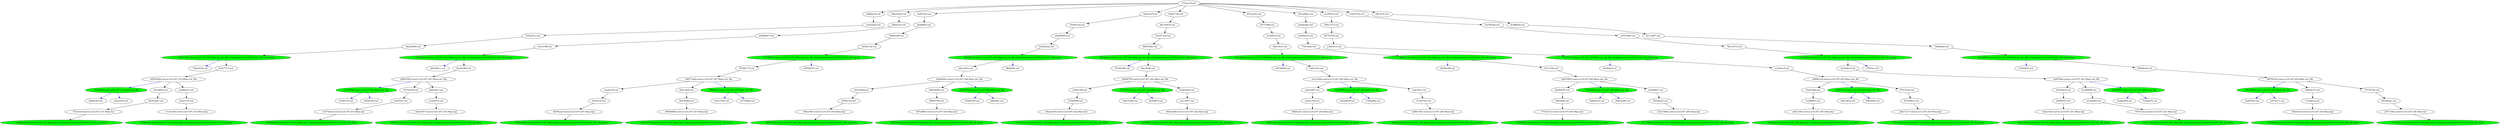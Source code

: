 strict digraph "reflow flowgraph sha256:dcebcc6af64f6a3cc798cfdaaa24127de8ac8ef12f369f6612da2776047827fe" {
// Node definitions.
"006d7c7b-extern-n10.r07.s09.Main.cp_out_file-s3://niema-test/n10/r07/n10.r07.s09.tar.gz" [
fillcolor=green
style=filled
];
"028bfe7b-val-";
"04077a4d-coerce-n10.r07.s07.Main.out_file";
"06492136-extern-n10.r07.s06.Main.cp_out_file-s3://niema-test/n10/r07/n10.r07.s06.tar.gz" [
fillcolor=green
style=filled
];
"06591d1e-intern-n10.r07.s08.Main.fq1-s3://niema-test/n10/r07/n10.r07.s08_R1.fastq" [
fillcolor=green
style=filled
];
"081d6aee-val-";
"0910f6b5-val-";
"0b22f038-val-";
"0b410ad3-val-";
"0cd3d934-extern-n10.r07.s04.Main.cp_out_file-s3://niema-test/n10/r07/n10.r07.s04.tar.gz" [
fillcolor=green
style=filled
];
"0e2e7ef2-coerce-n10.r07.s01.Main.fq2";
"104e5ca8-coerce-n10.r07.s04.Main.fq2";
"1173f870-extern-n10.r07.s07.Main.cp_out_file-s3://niema-test/n10/r07/n10.r07.s07.tar.gz" [
fillcolor=green
style=filled
];
"1196e88a-val-";
"11e33c8b-coerce-n10.r07.s10.Main.fq2";
"11ea9cee-val-";
"13075eda-coerce-n10.r07.s03.Main.fq1";
"1491c8c8-intern-n10.r07.s05.Main.fq2-s3://niema-test/n10/r07/n10.r07.s05_R2.fastq" [
fillcolor=green
style=filled
];
"1516bbb5-exec-n10.r07.s10.Main.out_file" [
fillcolor=green
style=filled
];
"162c15d2-val-";
"1635fda8-intern-n10.r07.s03.Main.fq1-s3://niema-test/n10/r07/n10.r07.s03_R1.fastq" [
fillcolor=green
style=filled
];
"165f07e5-val-";
"1825b216-extern-n10.r07.s03.Main.cp_out_file-s3://niema-test/n10/r07/n10.r07.s03.tar.gz" [
fillcolor=green
style=filled
];
"1877b82d-val-";
"1ba462de-coerce-n10.r07.s06.Main.out_file";
"221efdd4-exec-n10.r07.s03.Main.out_file" [
fillcolor=green
style=filled
];
"231016cc-intern-n10.r07.s02.Main.fq1-s3://niema-test/n10/r07/n10.r07.s02_R1.fastq" [
fillcolor=green
style=filled
];
"232136bb-coerce-n10.r07.s09.Main.fq2";
"2360126f-val-";
"23a8a20d-val-";
"241536bf-val-";
"26fb55d5-coerce-n10.r07.s03.Main.out_file";
"270b9948-val-";
"2afa780a-coerce-n10.r07.s01.Main.out_file";
"2b06b1f3-val-";
"2bf0a7e5-val-";
"2d404811-val-";
"2d48b047-val-";
"2d5c4be4-val-";
"2dacd41b-val-";
"2db17cc7-coerce-n10.r07.s05.Main.fq2";
"2ec91974-intern-n10.r07.s07.Main.fq1-s3://niema-test/n10/r07/n10.r07.s07_R1.fastq" [
fillcolor=green
style=filled
];
"2eefa15b-val-";
"2f5b033d-val-";
"2f717dbb-coerce-n10.r07.s04.Main.fq1";
"2fb1cbb4-val-";
"2fc4d95d-val-";
"3132572d-val-";
"337965ab-intern-n10.r07.s04.Main.fq2-s3://niema-test/n10/r07/n10.r07.s04_R2.fastq" [
fillcolor=green
style=filled
];
"3581c773-val-";
"3593dc22-val-";
"35ad7dbd-val-";
"3627848d-val-";
"364ec9b5-coerce-n10.r07.s06.Main.fq2";
"3670c939-val-";
"381d380e-exec-n10.r07.s04.Main.out_file" [
fillcolor=green
style=filled
];
"383f3cc9-val-";
"38ce42a2-extern-n10.r07.s08.Main.cp_out_file-s3://niema-test/n10/r07/n10.r07.s08.tar.gz" [
fillcolor=green
style=filled
];
"3a32d6cd-val-";
"3ba66bef-val-";
"3bb8d121-val-";
"3c2d85b3-val-";
"3e287fb3-val-";
"3e48bb31-val-";
"3e5cc1c8-val-";
"3eb51150-extern-n10.r07.s10.Main.cp_out_file-s3://niema-test/n10/r07/n10.r07.s10.tar.gz" [
fillcolor=green
style=filled
];
"4377cfd6-val-";
"43d45c94-val-";
"4664c4fe-val-";
"4665408b-val-";
"4af97c0a-val-";
"51a89080-val-";
"53208296-intern-n10.r07.s09.Main.fq1-s3://niema-test/n10/r07/n10.r07.s09_R1.fastq" [
fillcolor=green
style=filled
];
"57a40386-val-";
"57ab3cbf-coerce-n10.r07.s10.Main.fq1";
"58469c57-val-";
"59070c0d-intern-n10.r07.s06.Main.fq1-s3://niema-test/n10/r07/n10.r07.s06_R1.fastq" [
fillcolor=green
style=filled
];
"5bc33372-val-";
"5c56ee06-intern-n10.r07.s10.Main.fq2-s3://niema-test/n10/r07/n10.r07.s10_R2.fastq" [
fillcolor=green
style=filled
];
"5dd3e876-intern-n10.r07.s01.Main.fq2-s3://niema-test/n10/r07/n10.r07.s01_R2.fastq" [
fillcolor=green
style=filled
];
"5f74132a-coerce-n10.r07.s01.Main.fq1";
"5fb81af1-coerce-n10.r07.s08.Main.fq1";
"69d1ee80-val-";
"6a0e1d7f-val-";
"6b353dac-val-";
"6c11abf7-val-";
"6cdf8455-val-";
"6dd540f7-val-";
"6e30733d-val-";
"6e50b5a2-val-";
"6e6ec8ac-val-";
"6e7f524b-val-";
"6fe94319-intern-n10.r07.s03.Main.fq2-s3://niema-test/n10/r07/n10.r07.s03_R2.fastq" [
fillcolor=green
style=filled
];
"7103b8a1-intern-n10.r07.s04.Main.fq1-s3://niema-test/n10/r07/n10.r07.s04_R1.fastq" [
fillcolor=green
style=filled
];
"7377b792-val-";
"7541fab6-val-";
"76450118-val-";
"768a93d8-val-";
"77a47cfc-extern-n10.r07.s05.Main.cp_out_file-s3://niema-test/n10/r07/n10.r07.s05.tar.gz" [
fillcolor=green
style=filled
];
"78b0823f-exec-n10.r07.s07.Main.out_file" [
fillcolor=green
style=filled
];
"7a735a16-exec-n10.r07.s02.Main.out_file" [
fillcolor=green
style=filled
];
"7a7aaf92-exec-n10.r07.s09.Main.out_file" [
fillcolor=green
style=filled
];
"7cbaad7b-val-";
"7d2d3252-val-";
"8060666b-coerce-n10.r07.s07.Main.fq1";
"851b56ce-val-";
"8617807d-val-";
"87006175-val-";
"8a819f65-coerce-n10.r07.s09.Main.out_file";
"8ada5ef8-intern-n10.r07.s08.Main.fq2-s3://niema-test/n10/r07/n10.r07.s08_R2.fastq" [
fillcolor=green
style=filled
];
"8bfc1433-val-";
"8c4177c3-val-";
"8d472366-val-";
"8d78aaaf-coerce-n10.r07.s07.Main.fq2";
"8e6e1c1e-exec-n10.r07.s05.Main.out_file" [
fillcolor=green
style=filled
];
"8ef4022f-val-";
"93493f33-val-";
"945de724-val-";
"966676be-val-";
"9675570a-val-";
"97f1551d-val-";
"9d7af9f6-coerce-n10.r07.s06.Main.fq1";
"9e4017d9-val-";
"9f4a8180-val-";
"a28f9ba6-intern-n10.r07.s10.Main.fq1-s3://niema-test/n10/r07/n10.r07.s10_R1.fastq" [
fillcolor=green
style=filled
];
"a2e4c16d-val-";
"a3f81d14-val-";
"a4eace50-val-";
"a9cc92db-val-";
"aa53c947-val-";
"ac1c2c8b-coerce-n10.r07.s08.Main.out_file";
"ad39da70-val-";
"adac2697-exec-n10.r07.s01.Main.out_file" [
fillcolor=green
style=filled
];
"afb0ef4c-val-";
"b0826cde-val-";
"b11306c9-intern-n10.r07.s09.Main.fq2-s3://niema-test/n10/r07/n10.r07.s09_R2.fastq" [
fillcolor=green
style=filled
];
"b1a8f51f-val-";
"b26e65dd-exec-n10.r07.s06.Main.out_file" [
fillcolor=green
style=filled
];
"b75d9f54-extern-n10.r07.s01.Main.cp_out_file-s3://niema-test/n10/r07/n10.r07.s01.tar.gz" [
fillcolor=green
style=filled
];
"b7f7aa71-val-";
"b822aba2-extern-n10.r07.s02.Main.cp_out_file-s3://niema-test/n10/r07/n10.r07.s02.tar.gz" [
fillcolor=green
style=filled
];
"b86a3640-intern-n10.r07.s07.Main.fq2-s3://niema-test/n10/r07/n10.r07.s07_R2.fastq" [
fillcolor=green
style=filled
];
"b8a1bf3a-val-";
"b9568253-val-";
"ba58866c-intern-n10.r07.s02.Main.fq2-s3://niema-test/n10/r07/n10.r07.s02_R2.fastq" [
fillcolor=green
style=filled
];
"bb46ff54-val-";
"bcdb0cbd-val-";
"bcf3d980-exec-n10.r07.s08.Main.out_file" [
fillcolor=green
style=filled
];
"bf1de383-val-";
"bfd50248-coerce-n10.r07.s10.Main.out_file";
"bffe0edb-val-";
"c2433f1c-val-";
"c2cc5e07-val-";
"c3c6a512-val-";
"c73eac19-val-";
"c7ff72cc-val-";
"cdf1e306-coerce-n10.r07.s05.Main.fq1";
"d01a4b6e-val-";
"d209bc99-val-";
"d236ff19-val-";
"d3cb6386-val-";
"d85b768f-intern-n10.r07.s06.Main.fq2-s3://niema-test/n10/r07/n10.r07.s06_R2.fastq" [
fillcolor=green
style=filled
];
"d8e26296-val-";
"d9a0f758-coerce-n10.r07.s02.Main.out_file";
"d9aaecb9-coerce-n10.r07.s02.Main.fq1";
"da83cf47-coerce-n10.r07.s03.Main.fq2";
"dde9b9d5-val-";
"deb4c8de-val-";
"e1ae6ec5-val-";
"e1e587c2-val-";
"e3627532-val-";
"e41d15f8-val-";
"e6cf3f11-val-";
"e97d3f94-val-";
"ea09b827-val-";
"ea90c79b-coerce-n10.r07.s08.Main.fq2";
"ec5d3520-val-";
"ed88a1e4-coerce-n10.r07.s05.Main.out_file";
"edc0eb81-intern-n10.r07.s05.Main.fq1-s3://niema-test/n10/r07/n10.r07.s05_R1.fastq" [
fillcolor=green
style=filled
];
"eecba060-val-";
"effcc676-val-";
"f08c0f0b-val-";
"f0d1bed8-coerce-n10.r07.s02.Main.fq2";
"f552281a-val-";
"f66783ed-coerce-n10.r07.s04.Main.out_file";
"f772d152-coerce-n10.r07.s09.Main.fq1";
"f8b480fc-val-";
"f9864780-val-";
"fa7c155b-val-";
"fa9c3cdc-val-";
"fc2111df-intern-n10.r07.s01.Main.fq1-s3://niema-test/n10/r07/n10.r07.s01_R1.fastq" [
fillcolor=green
style=filled
];

// Edge definitions.
"006d7c7b-extern-n10.r07.s09.Main.cp_out_file-s3://niema-test/n10/r07/n10.r07.s09.tar.gz" -> "d209bc99-val-" [
dynamic=true
color=blue
];
"006d7c7b-extern-n10.r07.s09.Main.cp_out_file-s3://niema-test/n10/r07/n10.r07.s09.tar.gz" -> "fa7c155b-val-" [dynamic=false];
"028bfe7b-val-" -> "ec5d3520-val-" [dynamic=false];
"04077a4d-coerce-n10.r07.s07.Main.out_file" -> "2eefa15b-val-" [dynamic=false];
"04077a4d-coerce-n10.r07.s07.Main.out_file" -> "2fb1cbb4-val-" [dynamic=false];
"04077a4d-coerce-n10.r07.s07.Main.out_file" -> "78b0823f-exec-n10.r07.s07.Main.out_file" [
dynamic=true
color=blue
];
"06492136-extern-n10.r07.s06.Main.cp_out_file-s3://niema-test/n10/r07/n10.r07.s06.tar.gz" -> "2dacd41b-val-" [dynamic=false];
"06492136-extern-n10.r07.s06.Main.cp_out_file-s3://niema-test/n10/r07/n10.r07.s06.tar.gz" -> "f8b480fc-val-" [
dynamic=true
color=blue
];
"081d6aee-val-" -> "2f717dbb-coerce-n10.r07.s04.Main.fq1" [dynamic=false];
"0b410ad3-val-" -> "2bf0a7e5-val-" [dynamic=false];
"0cd3d934-extern-n10.r07.s04.Main.cp_out_file-s3://niema-test/n10/r07/n10.r07.s04.tar.gz" -> "93493f33-val-" [
dynamic=true
color=blue
];
"0cd3d934-extern-n10.r07.s04.Main.cp_out_file-s3://niema-test/n10/r07/n10.r07.s04.tar.gz" -> "b0826cde-val-" [dynamic=false];
"0e2e7ef2-coerce-n10.r07.s01.Main.fq2" -> "5dd3e876-intern-n10.r07.s01.Main.fq2-s3://niema-test/n10/r07/n10.r07.s01_R2.fastq" [dynamic=false];
"104e5ca8-coerce-n10.r07.s04.Main.fq2" -> "337965ab-intern-n10.r07.s04.Main.fq2-s3://niema-test/n10/r07/n10.r07.s04_R2.fastq" [dynamic=false];
"1173f870-extern-n10.r07.s07.Main.cp_out_file-s3://niema-test/n10/r07/n10.r07.s07.tar.gz" -> "87006175-val-" [dynamic=false];
"1173f870-extern-n10.r07.s07.Main.cp_out_file-s3://niema-test/n10/r07/n10.r07.s07.tar.gz" -> "b9568253-val-" [
dynamic=true
color=blue
];
"11e33c8b-coerce-n10.r07.s10.Main.fq2" -> "5c56ee06-intern-n10.r07.s10.Main.fq2-s3://niema-test/n10/r07/n10.r07.s10_R2.fastq" [dynamic=false];
"11ea9cee-val-" -> "104e5ca8-coerce-n10.r07.s04.Main.fq2" [dynamic=false];
"13075eda-coerce-n10.r07.s03.Main.fq1" -> "1635fda8-intern-n10.r07.s03.Main.fq1-s3://niema-test/n10/r07/n10.r07.s03_R1.fastq" [dynamic=false];
"1516bbb5-exec-n10.r07.s10.Main.out_file" -> "4664c4fe-val-" [
dynamic=true
color=blue
];
"1516bbb5-exec-n10.r07.s10.Main.out_file" -> "a4eace50-val-" [
dynamic=true
color=blue
];
"1825b216-extern-n10.r07.s03.Main.cp_out_file-s3://niema-test/n10/r07/n10.r07.s03.tar.gz" -> "2d404811-val-" [
dynamic=true
color=blue
];
"1825b216-extern-n10.r07.s03.Main.cp_out_file-s3://niema-test/n10/r07/n10.r07.s03.tar.gz" -> "d3cb6386-val-" [dynamic=false];
"1ba462de-coerce-n10.r07.s06.Main.out_file" -> "241536bf-val-" [dynamic=false];
"1ba462de-coerce-n10.r07.s06.Main.out_file" -> "4665408b-val-" [dynamic=false];
"1ba462de-coerce-n10.r07.s06.Main.out_file" -> "b26e65dd-exec-n10.r07.s06.Main.out_file" [
dynamic=true
color=blue
];
"221efdd4-exec-n10.r07.s03.Main.out_file" -> "165f07e5-val-" [
dynamic=true
color=blue
];
"221efdd4-exec-n10.r07.s03.Main.out_file" -> "9f4a8180-val-" [
dynamic=true
color=blue
];
"232136bb-coerce-n10.r07.s09.Main.fq2" -> "b11306c9-intern-n10.r07.s09.Main.fq2-s3://niema-test/n10/r07/n10.r07.s09_R2.fastq" [dynamic=false];
"2360126f-val-" -> "270b9948-val-" [dynamic=false];
"241536bf-val-" -> "2f5b033d-val-" [dynamic=false];
"26fb55d5-coerce-n10.r07.s03.Main.out_file" -> "221efdd4-exec-n10.r07.s03.Main.out_file" [
dynamic=true
color=blue
];
"26fb55d5-coerce-n10.r07.s03.Main.out_file" -> "3670c939-val-" [dynamic=false];
"26fb55d5-coerce-n10.r07.s03.Main.out_file" -> "6e6ec8ac-val-" [dynamic=false];
"270b9948-val-" -> "d9aaecb9-coerce-n10.r07.s02.Main.fq1" [dynamic=false];
"2afa780a-coerce-n10.r07.s01.Main.out_file" -> "2d5c4be4-val-" [dynamic=false];
"2afa780a-coerce-n10.r07.s01.Main.out_file" -> "51a89080-val-" [dynamic=false];
"2afa780a-coerce-n10.r07.s01.Main.out_file" -> "adac2697-exec-n10.r07.s01.Main.out_file" [
dynamic=true
color=blue
];
"2b06b1f3-val-" -> "0e2e7ef2-coerce-n10.r07.s01.Main.fq2" [dynamic=false];
"2bf0a7e5-val-" -> "2d48b047-val-" [dynamic=false];
"2d48b047-val-" -> "e41d15f8-val-" [dynamic=false];
"2d5c4be4-val-" -> "2b06b1f3-val-" [dynamic=false];
"2dacd41b-val-" -> "1ba462de-coerce-n10.r07.s06.Main.out_file" [dynamic=false];
"2db17cc7-coerce-n10.r07.s05.Main.fq2" -> "1491c8c8-intern-n10.r07.s05.Main.fq2-s3://niema-test/n10/r07/n10.r07.s05_R2.fastq" [dynamic=false];
"2eefa15b-val-" -> "383f3cc9-val-" [dynamic=false];
"2f5b033d-val-" -> "364ec9b5-coerce-n10.r07.s06.Main.fq2" [dynamic=false];
"2f717dbb-coerce-n10.r07.s04.Main.fq1" -> "7103b8a1-intern-n10.r07.s04.Main.fq1-s3://niema-test/n10/r07/n10.r07.s04_R1.fastq" [dynamic=false];
"2fb1cbb4-val-" -> "3627848d-val-" [dynamic=false];
"2fc4d95d-val-" -> "6b353dac-val-" [dynamic=false];
"3132572d-val-" -> "ea90c79b-coerce-n10.r07.s08.Main.fq2" [dynamic=false];
"3581c773-val-" -> "9675570a-val-" [dynamic=false];
"3593dc22-val-" -> "232136bb-coerce-n10.r07.s09.Main.fq2" [dynamic=false];
"35ad7dbd-val-" -> "3c2d85b3-val-" [dynamic=false];
"3627848d-val-" -> "8060666b-coerce-n10.r07.s07.Main.fq1" [dynamic=false];
"364ec9b5-coerce-n10.r07.s06.Main.fq2" -> "d85b768f-intern-n10.r07.s06.Main.fq2-s3://niema-test/n10/r07/n10.r07.s06_R2.fastq" [dynamic=false];
"3670c939-val-" -> "e6cf3f11-val-" [dynamic=false];
"381d380e-exec-n10.r07.s04.Main.out_file" -> "3e287fb3-val-" [
dynamic=true
color=blue
];
"381d380e-exec-n10.r07.s04.Main.out_file" -> "b7f7aa71-val-" [
dynamic=true
color=blue
];
"383f3cc9-val-" -> "8d78aaaf-coerce-n10.r07.s07.Main.fq2" [dynamic=false];
"38ce42a2-extern-n10.r07.s08.Main.cp_out_file-s3://niema-test/n10/r07/n10.r07.s08.tar.gz" -> "0910f6b5-val-" [
dynamic=true
color=blue
];
"38ce42a2-extern-n10.r07.s08.Main.cp_out_file-s3://niema-test/n10/r07/n10.r07.s08.tar.gz" -> "fa9c3cdc-val-" [dynamic=false];
"3a32d6cd-val-" -> "2afa780a-coerce-n10.r07.s01.Main.out_file" [dynamic=false];
"3ba66bef-val-" -> "0cd3d934-extern-n10.r07.s04.Main.cp_out_file-s3://niema-test/n10/r07/n10.r07.s04.tar.gz" [dynamic=false];
"3c2d85b3-val-" -> "cdf1e306-coerce-n10.r07.s05.Main.fq1" [dynamic=false];
"3e48bb31-val-" -> "3e5cc1c8-val-" [dynamic=false];
"3e5cc1c8-val-" -> "11e33c8b-coerce-n10.r07.s10.Main.fq2" [dynamic=false];
"3eb51150-extern-n10.r07.s10.Main.cp_out_file-s3://niema-test/n10/r07/n10.r07.s10.tar.gz" -> "7d2d3252-val-" [
dynamic=true
color=blue
];
"3eb51150-extern-n10.r07.s10.Main.cp_out_file-s3://niema-test/n10/r07/n10.r07.s10.tar.gz" -> "8c4177c3-val-" [dynamic=false];
"4377cfd6-val-" -> "b1a8f51f-val-" [dynamic=false];
"4665408b-val-" -> "f9864780-val-" [dynamic=false];
"4af97c0a-val-" -> "bb46ff54-val-" [dynamic=false];
"51a89080-val-" -> "eecba060-val-" [dynamic=false];
"57ab3cbf-coerce-n10.r07.s10.Main.fq1" -> "a28f9ba6-intern-n10.r07.s10.Main.fq1-s3://niema-test/n10/r07/n10.r07.s10_R1.fastq" [dynamic=false];
"58469c57-val-" -> "11ea9cee-val-" [dynamic=false];
"5bc33372-val-" -> "b75d9f54-extern-n10.r07.s01.Main.cp_out_file-s3://niema-test/n10/r07/n10.r07.s01.tar.gz" [dynamic=false];
"5f74132a-coerce-n10.r07.s01.Main.fq1" -> "fc2111df-intern-n10.r07.s01.Main.fq1-s3://niema-test/n10/r07/n10.r07.s01_R1.fastq" [dynamic=false];
"5fb81af1-coerce-n10.r07.s08.Main.fq1" -> "06591d1e-intern-n10.r07.s08.Main.fq1-s3://niema-test/n10/r07/n10.r07.s08_R1.fastq" [dynamic=false];
"6a0e1d7f-val-" -> "76450118-val-" [dynamic=false];
"6b353dac-val-" -> "57ab3cbf-coerce-n10.r07.s10.Main.fq1" [dynamic=false];
"6c11abf7-val-" -> "3ba66bef-val-" [dynamic=false];
"6cdf8455-val-" -> "6c11abf7-val-" [dynamic=false];
"6dd540f7-val-" -> "bffe0edb-val-" [dynamic=false];
"6e30733d-val-" -> "966676be-val-" [dynamic=false];
"6e50b5a2-val-" -> "06492136-extern-n10.r07.s06.Main.cp_out_file-s3://niema-test/n10/r07/n10.r07.s06.tar.gz" [dynamic=false];
"6e6ec8ac-val-" -> "c3c6a512-val-" [dynamic=false];
"6e7f524b-val-" -> "e97d3f94-val-" [dynamic=false];
"7377b792-val-" -> "081d6aee-val-" [dynamic=false];
"7541fab6-val-" -> "006d7c7b-extern-n10.r07.s09.Main.cp_out_file-s3://niema-test/n10/r07/n10.r07.s09.tar.gz" [dynamic=false];
"76450118-val-" -> "dde9b9d5-val-" [dynamic=false];
"768a93d8-val-" -> "945de724-val-" [dynamic=false];
"77a47cfc-extern-n10.r07.s05.Main.cp_out_file-s3://niema-test/n10/r07/n10.r07.s05.tar.gz" -> "8ef4022f-val-" [
dynamic=true
color=blue
];
"77a47cfc-extern-n10.r07.s05.Main.cp_out_file-s3://niema-test/n10/r07/n10.r07.s05.tar.gz" -> "e1ae6ec5-val-" [dynamic=false];
"78b0823f-exec-n10.r07.s07.Main.out_file" -> "162c15d2-val-" [
dynamic=true
color=blue
];
"78b0823f-exec-n10.r07.s07.Main.out_file" -> "1877b82d-val-" [
dynamic=true
color=blue
];
"7a735a16-exec-n10.r07.s02.Main.out_file" -> "8d472366-val-" [
dynamic=true
color=blue
];
"7a735a16-exec-n10.r07.s02.Main.out_file" -> "d236ff19-val-" [
dynamic=true
color=blue
];
"7a7aaf92-exec-n10.r07.s09.Main.out_file" -> "3bb8d121-val-" [
dynamic=true
color=blue
];
"7a7aaf92-exec-n10.r07.s09.Main.out_file" -> "69d1ee80-val-" [
dynamic=true
color=blue
];
"8060666b-coerce-n10.r07.s07.Main.fq1" -> "2ec91974-intern-n10.r07.s07.Main.fq1-s3://niema-test/n10/r07/n10.r07.s07_R1.fastq" [dynamic=false];
"851b56ce-val-" -> "2db17cc7-coerce-n10.r07.s05.Main.fq2" [dynamic=false];
"8617807d-val-" -> "6e30733d-val-" [dynamic=false];
"87006175-val-" -> "04077a4d-coerce-n10.r07.s07.Main.out_file" [dynamic=false];
"8a819f65-coerce-n10.r07.s09.Main.out_file" -> "6dd540f7-val-" [dynamic=false];
"8a819f65-coerce-n10.r07.s09.Main.out_file" -> "7a7aaf92-exec-n10.r07.s09.Main.out_file" [
dynamic=true
color=blue
];
"8a819f65-coerce-n10.r07.s09.Main.out_file" -> "ea09b827-val-" [dynamic=false];
"8bfc1433-val-" -> "38ce42a2-extern-n10.r07.s08.Main.cp_out_file-s3://niema-test/n10/r07/n10.r07.s08.tar.gz" [dynamic=false];
"8c4177c3-val-" -> "bfd50248-coerce-n10.r07.s10.Main.out_file" [dynamic=false];
"8d78aaaf-coerce-n10.r07.s07.Main.fq2" -> "b86a3640-intern-n10.r07.s07.Main.fq2-s3://niema-test/n10/r07/n10.r07.s07_R2.fastq" [dynamic=false];
"8e6e1c1e-exec-n10.r07.s05.Main.out_file" -> "b8a1bf3a-val-" [
dynamic=true
color=blue
];
"8e6e1c1e-exec-n10.r07.s05.Main.out_file" -> "f08c0f0b-val-" [
dynamic=true
color=blue
];
"945de724-val-" -> "1173f870-extern-n10.r07.s07.Main.cp_out_file-s3://niema-test/n10/r07/n10.r07.s07.tar.gz" [dynamic=false];
"966676be-val-" -> "b822aba2-extern-n10.r07.s02.Main.cp_out_file-s3://niema-test/n10/r07/n10.r07.s02.tar.gz" [dynamic=false];
"9675570a-val-" -> "a3f81d14-val-" [dynamic=false];
"97f1551d-val-" -> "851b56ce-val-" [dynamic=false];
"9d7af9f6-coerce-n10.r07.s06.Main.fq1" -> "59070c0d-intern-n10.r07.s06.Main.fq1-s3://niema-test/n10/r07/n10.r07.s06_R1.fastq" [dynamic=false];
"9e4017d9-val-" -> "8617807d-val-" [dynamic=false];
"a2e4c16d-val-" -> "5fb81af1-coerce-n10.r07.s08.Main.fq1" [dynamic=false];
"a3f81d14-val-" -> "77a47cfc-extern-n10.r07.s05.Main.cp_out_file-s3://niema-test/n10/r07/n10.r07.s05.tar.gz" [dynamic=false];
"a9cc92db-val-" -> "d9a0f758-coerce-n10.r07.s02.Main.out_file" [dynamic=false];
"aa53c947-val-" -> "a2e4c16d-val-" [dynamic=false];
"ac1c2c8b-coerce-n10.r07.s08.Main.out_file" -> "aa53c947-val-" [dynamic=false];
"ac1c2c8b-coerce-n10.r07.s08.Main.out_file" -> "bcf3d980-exec-n10.r07.s08.Main.out_file" [
dynamic=true
color=blue
];
"ac1c2c8b-coerce-n10.r07.s08.Main.out_file" -> "c2433f1c-val-" [dynamic=false];
"ad39da70-val-" -> "7541fab6-val-" [dynamic=false];
"adac2697-exec-n10.r07.s01.Main.out_file" -> "23a8a20d-val-" [
dynamic=true
color=blue
];
"adac2697-exec-n10.r07.s01.Main.out_file" -> "7cbaad7b-val-" [
dynamic=true
color=blue
];
"b0826cde-val-" -> "f66783ed-coerce-n10.r07.s04.Main.out_file" [dynamic=false];
"b1a8f51f-val-" -> "8bfc1433-val-" [dynamic=false];
"b26e65dd-exec-n10.r07.s06.Main.out_file" -> "43d45c94-val-" [
dynamic=true
color=blue
];
"b26e65dd-exec-n10.r07.s06.Main.out_file" -> "afb0ef4c-val-" [
dynamic=true
color=blue
];
"b75d9f54-extern-n10.r07.s01.Main.cp_out_file-s3://niema-test/n10/r07/n10.r07.s01.tar.gz" -> "3a32d6cd-val-" [dynamic=false];
"b75d9f54-extern-n10.r07.s01.Main.cp_out_file-s3://niema-test/n10/r07/n10.r07.s01.tar.gz" -> "c7ff72cc-val-" [
dynamic=true
color=blue
];
"b822aba2-extern-n10.r07.s02.Main.cp_out_file-s3://niema-test/n10/r07/n10.r07.s02.tar.gz" -> "57a40386-val-" [
dynamic=true
color=blue
];
"b822aba2-extern-n10.r07.s02.Main.cp_out_file-s3://niema-test/n10/r07/n10.r07.s02.tar.gz" -> "a9cc92db-val-" [dynamic=false];
"bb46ff54-val-" -> "768a93d8-val-" [dynamic=false];
"bcdb0cbd-val-" -> "c2cc5e07-val-" [dynamic=false];
"bcf3d980-exec-n10.r07.s08.Main.out_file" -> "0b22f038-val-" [
dynamic=true
color=blue
];
"bcf3d980-exec-n10.r07.s08.Main.out_file" -> "1196e88a-val-" [
dynamic=true
color=blue
];
"bf1de383-val-" -> "4377cfd6-val-" [dynamic=false];
"bfd50248-coerce-n10.r07.s10.Main.out_file" -> "1516bbb5-exec-n10.r07.s10.Main.out_file" [
dynamic=true
color=blue
];
"bfd50248-coerce-n10.r07.s10.Main.out_file" -> "2fc4d95d-val-" [dynamic=false];
"bfd50248-coerce-n10.r07.s10.Main.out_file" -> "3e48bb31-val-" [dynamic=false];
"bffe0edb-val-" -> "f772d152-coerce-n10.r07.s09.Main.fq1" [dynamic=false];
"c2433f1c-val-" -> "3132572d-val-" [dynamic=false];
"c2cc5e07-val-" -> "f0d1bed8-coerce-n10.r07.s02.Main.fq2" [dynamic=false];
"c3c6a512-val-" -> "da83cf47-coerce-n10.r07.s03.Main.fq2" [dynamic=false];
"c73eac19-val-" -> "028bfe7b-val-" [dynamic=false];
"c73eac19-val-" -> "0b410ad3-val-" [dynamic=false];
"c73eac19-val-" -> "4af97c0a-val-" [dynamic=false];
"c73eac19-val-" -> "6a0e1d7f-val-" [dynamic=false];
"c73eac19-val-" -> "9e4017d9-val-" [dynamic=false];
"c73eac19-val-" -> "bf1de383-val-" [dynamic=false];
"c73eac19-val-" -> "d01a4b6e-val-" [dynamic=false];
"c73eac19-val-" -> "e1e587c2-val-" [dynamic=false];
"c73eac19-val-" -> "e3627532-val-" [dynamic=false];
"c73eac19-val-" -> "effcc676-val-" [dynamic=false];
"cdf1e306-coerce-n10.r07.s05.Main.fq1" -> "edc0eb81-intern-n10.r07.s05.Main.fq1-s3://niema-test/n10/r07/n10.r07.s05_R1.fastq" [dynamic=false];
"d01a4b6e-val-" -> "deb4c8de-val-" [dynamic=false];
"d3cb6386-val-" -> "26fb55d5-coerce-n10.r07.s03.Main.out_file" [dynamic=false];
"d8e26296-val-" -> "3eb51150-extern-n10.r07.s10.Main.cp_out_file-s3://niema-test/n10/r07/n10.r07.s10.tar.gz" [dynamic=false];
"d9a0f758-coerce-n10.r07.s02.Main.out_file" -> "2360126f-val-" [dynamic=false];
"d9a0f758-coerce-n10.r07.s02.Main.out_file" -> "7a735a16-exec-n10.r07.s02.Main.out_file" [
dynamic=true
color=blue
];
"d9a0f758-coerce-n10.r07.s02.Main.out_file" -> "bcdb0cbd-val-" [dynamic=false];
"d9aaecb9-coerce-n10.r07.s02.Main.fq1" -> "231016cc-intern-n10.r07.s02.Main.fq1-s3://niema-test/n10/r07/n10.r07.s02_R1.fastq" [dynamic=false];
"da83cf47-coerce-n10.r07.s03.Main.fq2" -> "6fe94319-intern-n10.r07.s03.Main.fq2-s3://niema-test/n10/r07/n10.r07.s03_R2.fastq" [dynamic=false];
"dde9b9d5-val-" -> "6e50b5a2-val-" [dynamic=false];
"deb4c8de-val-" -> "ad39da70-val-" [dynamic=false];
"e1ae6ec5-val-" -> "ed88a1e4-coerce-n10.r07.s05.Main.out_file" [dynamic=false];
"e1e587c2-val-" -> "3581c773-val-" [dynamic=false];
"e3627532-val-" -> "6e7f524b-val-" [dynamic=false];
"e41d15f8-val-" -> "1825b216-extern-n10.r07.s03.Main.cp_out_file-s3://niema-test/n10/r07/n10.r07.s03.tar.gz" [dynamic=false];
"e6cf3f11-val-" -> "13075eda-coerce-n10.r07.s03.Main.fq1" [dynamic=false];
"e97d3f94-val-" -> "5bc33372-val-" [dynamic=false];
"ea09b827-val-" -> "3593dc22-val-" [dynamic=false];
"ea90c79b-coerce-n10.r07.s08.Main.fq2" -> "8ada5ef8-intern-n10.r07.s08.Main.fq2-s3://niema-test/n10/r07/n10.r07.s08_R2.fastq" [dynamic=false];
"ec5d3520-val-" -> "f552281a-val-" [dynamic=false];
"ed88a1e4-coerce-n10.r07.s05.Main.out_file" -> "35ad7dbd-val-" [dynamic=false];
"ed88a1e4-coerce-n10.r07.s05.Main.out_file" -> "8e6e1c1e-exec-n10.r07.s05.Main.out_file" [
dynamic=true
color=blue
];
"ed88a1e4-coerce-n10.r07.s05.Main.out_file" -> "97f1551d-val-" [dynamic=false];
"eecba060-val-" -> "5f74132a-coerce-n10.r07.s01.Main.fq1" [dynamic=false];
"effcc676-val-" -> "6cdf8455-val-" [dynamic=false];
"f0d1bed8-coerce-n10.r07.s02.Main.fq2" -> "ba58866c-intern-n10.r07.s02.Main.fq2-s3://niema-test/n10/r07/n10.r07.s02_R2.fastq" [dynamic=false];
"f552281a-val-" -> "d8e26296-val-" [dynamic=false];
"f66783ed-coerce-n10.r07.s04.Main.out_file" -> "381d380e-exec-n10.r07.s04.Main.out_file" [
dynamic=true
color=blue
];
"f66783ed-coerce-n10.r07.s04.Main.out_file" -> "58469c57-val-" [dynamic=false];
"f66783ed-coerce-n10.r07.s04.Main.out_file" -> "7377b792-val-" [dynamic=false];
"f772d152-coerce-n10.r07.s09.Main.fq1" -> "53208296-intern-n10.r07.s09.Main.fq1-s3://niema-test/n10/r07/n10.r07.s09_R1.fastq" [dynamic=false];
"f9864780-val-" -> "9d7af9f6-coerce-n10.r07.s06.Main.fq1" [dynamic=false];
"fa7c155b-val-" -> "8a819f65-coerce-n10.r07.s09.Main.out_file" [dynamic=false];
"fa9c3cdc-val-" -> "ac1c2c8b-coerce-n10.r07.s08.Main.out_file" [dynamic=false];
}